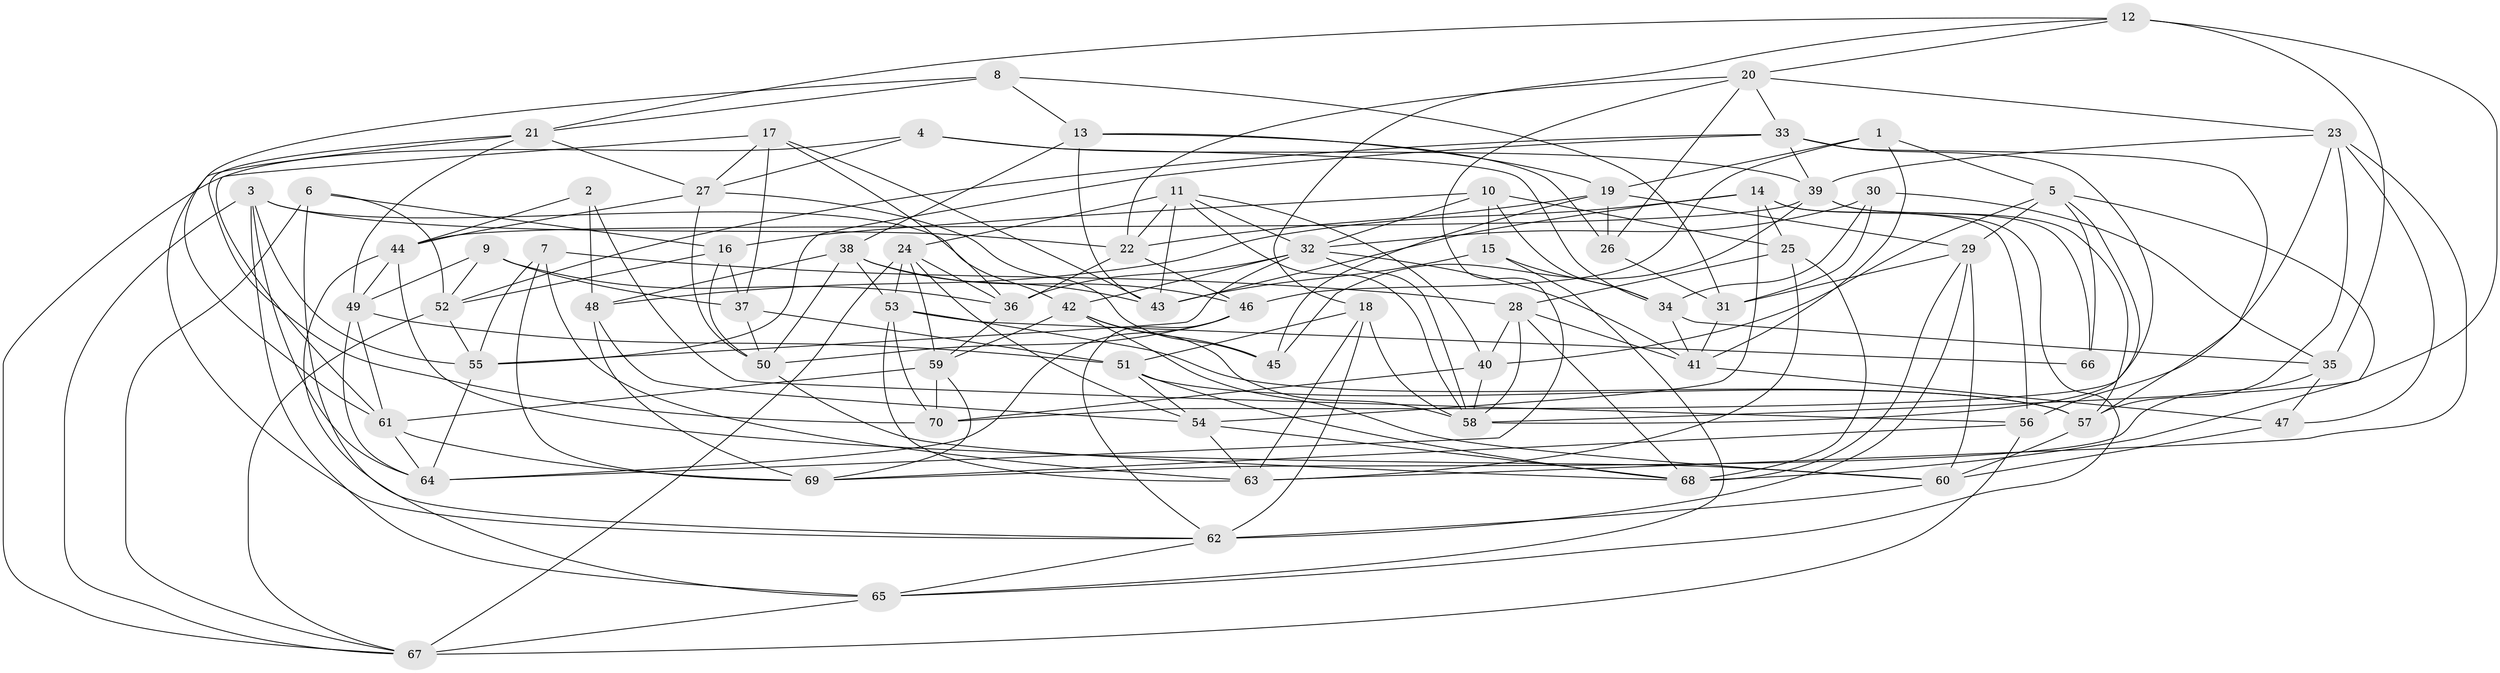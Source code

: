 // original degree distribution, {4: 1.0}
// Generated by graph-tools (version 1.1) at 2025/38/03/04/25 23:38:05]
// undirected, 70 vertices, 193 edges
graph export_dot {
  node [color=gray90,style=filled];
  1;
  2;
  3;
  4;
  5;
  6;
  7;
  8;
  9;
  10;
  11;
  12;
  13;
  14;
  15;
  16;
  17;
  18;
  19;
  20;
  21;
  22;
  23;
  24;
  25;
  26;
  27;
  28;
  29;
  30;
  31;
  32;
  33;
  34;
  35;
  36;
  37;
  38;
  39;
  40;
  41;
  42;
  43;
  44;
  45;
  46;
  47;
  48;
  49;
  50;
  51;
  52;
  53;
  54;
  55;
  56;
  57;
  58;
  59;
  60;
  61;
  62;
  63;
  64;
  65;
  66;
  67;
  68;
  69;
  70;
  1 -- 5 [weight=1.0];
  1 -- 19 [weight=1.0];
  1 -- 41 [weight=1.0];
  1 -- 46 [weight=1.0];
  2 -- 44 [weight=1.0];
  2 -- 48 [weight=2.0];
  2 -- 56 [weight=1.0];
  3 -- 22 [weight=1.0];
  3 -- 42 [weight=1.0];
  3 -- 55 [weight=1.0];
  3 -- 64 [weight=1.0];
  3 -- 65 [weight=1.0];
  3 -- 67 [weight=1.0];
  4 -- 27 [weight=1.0];
  4 -- 34 [weight=1.0];
  4 -- 39 [weight=1.0];
  4 -- 67 [weight=1.0];
  5 -- 29 [weight=1.0];
  5 -- 40 [weight=1.0];
  5 -- 58 [weight=1.0];
  5 -- 66 [weight=1.0];
  5 -- 68 [weight=1.0];
  6 -- 16 [weight=1.0];
  6 -- 52 [weight=1.0];
  6 -- 62 [weight=1.0];
  6 -- 67 [weight=1.0];
  7 -- 28 [weight=1.0];
  7 -- 55 [weight=1.0];
  7 -- 63 [weight=1.0];
  7 -- 69 [weight=1.0];
  8 -- 13 [weight=1.0];
  8 -- 21 [weight=1.0];
  8 -- 31 [weight=1.0];
  8 -- 61 [weight=1.0];
  9 -- 36 [weight=1.0];
  9 -- 37 [weight=1.0];
  9 -- 49 [weight=1.0];
  9 -- 52 [weight=1.0];
  10 -- 15 [weight=1.0];
  10 -- 16 [weight=2.0];
  10 -- 25 [weight=1.0];
  10 -- 32 [weight=1.0];
  10 -- 34 [weight=1.0];
  11 -- 22 [weight=1.0];
  11 -- 24 [weight=1.0];
  11 -- 32 [weight=1.0];
  11 -- 40 [weight=1.0];
  11 -- 43 [weight=1.0];
  11 -- 58 [weight=1.0];
  12 -- 18 [weight=1.0];
  12 -- 20 [weight=1.0];
  12 -- 21 [weight=1.0];
  12 -- 35 [weight=2.0];
  12 -- 58 [weight=1.0];
  13 -- 19 [weight=1.0];
  13 -- 26 [weight=2.0];
  13 -- 38 [weight=1.0];
  13 -- 43 [weight=1.0];
  14 -- 25 [weight=1.0];
  14 -- 43 [weight=1.0];
  14 -- 48 [weight=1.0];
  14 -- 54 [weight=1.0];
  14 -- 56 [weight=1.0];
  14 -- 65 [weight=1.0];
  15 -- 34 [weight=1.0];
  15 -- 43 [weight=1.0];
  15 -- 65 [weight=1.0];
  16 -- 37 [weight=1.0];
  16 -- 50 [weight=1.0];
  16 -- 52 [weight=1.0];
  17 -- 27 [weight=1.0];
  17 -- 36 [weight=1.0];
  17 -- 37 [weight=2.0];
  17 -- 43 [weight=1.0];
  17 -- 61 [weight=1.0];
  18 -- 51 [weight=1.0];
  18 -- 58 [weight=1.0];
  18 -- 62 [weight=2.0];
  18 -- 63 [weight=1.0];
  19 -- 22 [weight=1.0];
  19 -- 26 [weight=1.0];
  19 -- 29 [weight=1.0];
  19 -- 45 [weight=1.0];
  20 -- 22 [weight=1.0];
  20 -- 23 [weight=1.0];
  20 -- 26 [weight=1.0];
  20 -- 33 [weight=1.0];
  20 -- 64 [weight=1.0];
  21 -- 27 [weight=1.0];
  21 -- 49 [weight=1.0];
  21 -- 62 [weight=1.0];
  21 -- 70 [weight=1.0];
  22 -- 36 [weight=1.0];
  22 -- 46 [weight=1.0];
  23 -- 39 [weight=1.0];
  23 -- 47 [weight=1.0];
  23 -- 56 [weight=1.0];
  23 -- 57 [weight=1.0];
  23 -- 63 [weight=1.0];
  24 -- 36 [weight=1.0];
  24 -- 53 [weight=1.0];
  24 -- 54 [weight=1.0];
  24 -- 59 [weight=1.0];
  24 -- 67 [weight=1.0];
  25 -- 28 [weight=1.0];
  25 -- 63 [weight=1.0];
  25 -- 68 [weight=2.0];
  26 -- 31 [weight=2.0];
  27 -- 44 [weight=1.0];
  27 -- 45 [weight=1.0];
  27 -- 50 [weight=1.0];
  28 -- 40 [weight=1.0];
  28 -- 41 [weight=1.0];
  28 -- 58 [weight=1.0];
  28 -- 68 [weight=1.0];
  29 -- 31 [weight=1.0];
  29 -- 60 [weight=1.0];
  29 -- 62 [weight=1.0];
  29 -- 68 [weight=1.0];
  30 -- 31 [weight=1.0];
  30 -- 32 [weight=1.0];
  30 -- 34 [weight=1.0];
  30 -- 35 [weight=1.0];
  31 -- 41 [weight=1.0];
  32 -- 36 [weight=1.0];
  32 -- 41 [weight=1.0];
  32 -- 42 [weight=1.0];
  32 -- 55 [weight=1.0];
  32 -- 58 [weight=1.0];
  33 -- 39 [weight=1.0];
  33 -- 52 [weight=1.0];
  33 -- 55 [weight=1.0];
  33 -- 57 [weight=1.0];
  33 -- 70 [weight=1.0];
  34 -- 35 [weight=1.0];
  34 -- 41 [weight=1.0];
  35 -- 47 [weight=1.0];
  35 -- 69 [weight=1.0];
  36 -- 59 [weight=1.0];
  37 -- 50 [weight=1.0];
  37 -- 51 [weight=1.0];
  38 -- 43 [weight=1.0];
  38 -- 46 [weight=1.0];
  38 -- 48 [weight=1.0];
  38 -- 50 [weight=1.0];
  38 -- 53 [weight=1.0];
  39 -- 44 [weight=1.0];
  39 -- 45 [weight=1.0];
  39 -- 57 [weight=1.0];
  39 -- 66 [weight=2.0];
  40 -- 58 [weight=1.0];
  40 -- 70 [weight=2.0];
  41 -- 47 [weight=1.0];
  42 -- 45 [weight=1.0];
  42 -- 58 [weight=1.0];
  42 -- 59 [weight=1.0];
  42 -- 60 [weight=1.0];
  44 -- 49 [weight=1.0];
  44 -- 60 [weight=1.0];
  44 -- 65 [weight=1.0];
  46 -- 50 [weight=1.0];
  46 -- 62 [weight=1.0];
  46 -- 64 [weight=1.0];
  47 -- 60 [weight=1.0];
  48 -- 54 [weight=1.0];
  48 -- 69 [weight=1.0];
  49 -- 51 [weight=1.0];
  49 -- 61 [weight=1.0];
  49 -- 64 [weight=1.0];
  50 -- 68 [weight=1.0];
  51 -- 54 [weight=1.0];
  51 -- 57 [weight=1.0];
  51 -- 68 [weight=1.0];
  52 -- 55 [weight=1.0];
  52 -- 67 [weight=1.0];
  53 -- 57 [weight=1.0];
  53 -- 63 [weight=1.0];
  53 -- 66 [weight=1.0];
  53 -- 70 [weight=1.0];
  54 -- 63 [weight=1.0];
  54 -- 68 [weight=1.0];
  55 -- 64 [weight=1.0];
  56 -- 67 [weight=2.0];
  56 -- 69 [weight=1.0];
  57 -- 60 [weight=1.0];
  59 -- 61 [weight=1.0];
  59 -- 69 [weight=1.0];
  59 -- 70 [weight=1.0];
  60 -- 62 [weight=1.0];
  61 -- 64 [weight=1.0];
  61 -- 69 [weight=1.0];
  62 -- 65 [weight=1.0];
  65 -- 67 [weight=1.0];
}
